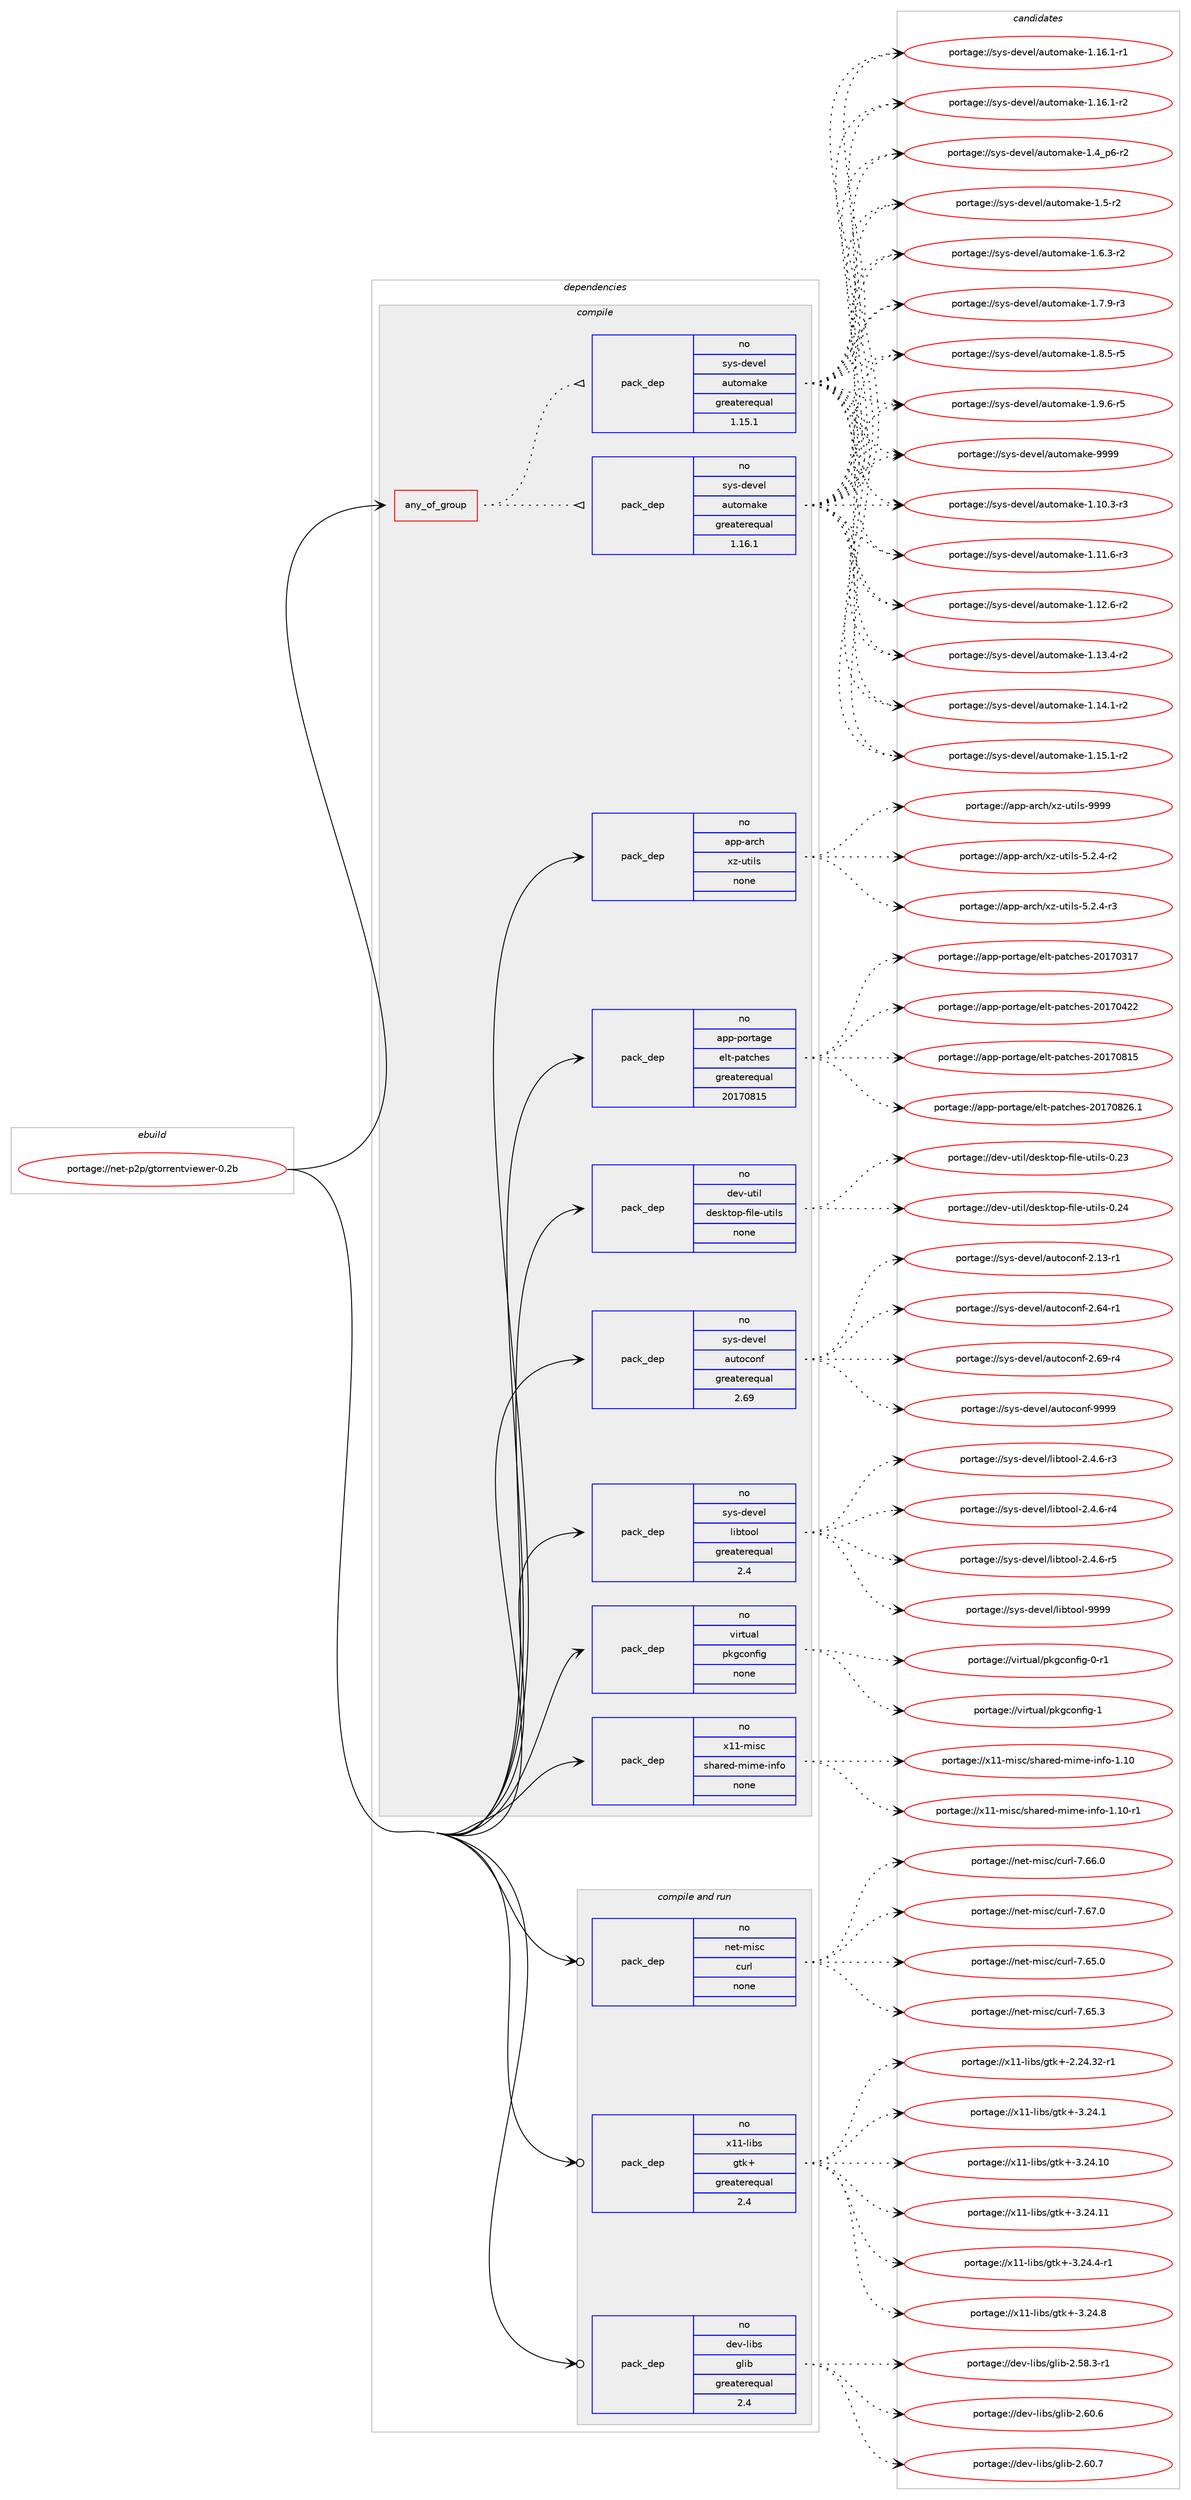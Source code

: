 digraph prolog {

# *************
# Graph options
# *************

newrank=true;
concentrate=true;
compound=true;
graph [rankdir=LR,fontname=Helvetica,fontsize=10,ranksep=1.5];#, ranksep=2.5, nodesep=0.2];
edge  [arrowhead=vee];
node  [fontname=Helvetica,fontsize=10];

# **********
# The ebuild
# **********

subgraph cluster_leftcol {
color=gray;
rank=same;
label=<<i>ebuild</i>>;
id [label="portage://net-p2p/gtorrentviewer-0.2b", color=red, width=4, href="../net-p2p/gtorrentviewer-0.2b.svg"];
}

# ****************
# The dependencies
# ****************

subgraph cluster_midcol {
color=gray;
label=<<i>dependencies</i>>;
subgraph cluster_compile {
fillcolor="#eeeeee";
style=filled;
label=<<i>compile</i>>;
subgraph any6113 {
dependency373173 [label=<<TABLE BORDER="0" CELLBORDER="1" CELLSPACING="0" CELLPADDING="4"><TR><TD CELLPADDING="10">any_of_group</TD></TR></TABLE>>, shape=none, color=red];subgraph pack273617 {
dependency373174 [label=<<TABLE BORDER="0" CELLBORDER="1" CELLSPACING="0" CELLPADDING="4" WIDTH="220"><TR><TD ROWSPAN="6" CELLPADDING="30">pack_dep</TD></TR><TR><TD WIDTH="110">no</TD></TR><TR><TD>sys-devel</TD></TR><TR><TD>automake</TD></TR><TR><TD>greaterequal</TD></TR><TR><TD>1.16.1</TD></TR></TABLE>>, shape=none, color=blue];
}
dependency373173:e -> dependency373174:w [weight=20,style="dotted",arrowhead="oinv"];
subgraph pack273618 {
dependency373175 [label=<<TABLE BORDER="0" CELLBORDER="1" CELLSPACING="0" CELLPADDING="4" WIDTH="220"><TR><TD ROWSPAN="6" CELLPADDING="30">pack_dep</TD></TR><TR><TD WIDTH="110">no</TD></TR><TR><TD>sys-devel</TD></TR><TR><TD>automake</TD></TR><TR><TD>greaterequal</TD></TR><TR><TD>1.15.1</TD></TR></TABLE>>, shape=none, color=blue];
}
dependency373173:e -> dependency373175:w [weight=20,style="dotted",arrowhead="oinv"];
}
id:e -> dependency373173:w [weight=20,style="solid",arrowhead="vee"];
subgraph pack273619 {
dependency373176 [label=<<TABLE BORDER="0" CELLBORDER="1" CELLSPACING="0" CELLPADDING="4" WIDTH="220"><TR><TD ROWSPAN="6" CELLPADDING="30">pack_dep</TD></TR><TR><TD WIDTH="110">no</TD></TR><TR><TD>app-arch</TD></TR><TR><TD>xz-utils</TD></TR><TR><TD>none</TD></TR><TR><TD></TD></TR></TABLE>>, shape=none, color=blue];
}
id:e -> dependency373176:w [weight=20,style="solid",arrowhead="vee"];
subgraph pack273620 {
dependency373177 [label=<<TABLE BORDER="0" CELLBORDER="1" CELLSPACING="0" CELLPADDING="4" WIDTH="220"><TR><TD ROWSPAN="6" CELLPADDING="30">pack_dep</TD></TR><TR><TD WIDTH="110">no</TD></TR><TR><TD>app-portage</TD></TR><TR><TD>elt-patches</TD></TR><TR><TD>greaterequal</TD></TR><TR><TD>20170815</TD></TR></TABLE>>, shape=none, color=blue];
}
id:e -> dependency373177:w [weight=20,style="solid",arrowhead="vee"];
subgraph pack273621 {
dependency373178 [label=<<TABLE BORDER="0" CELLBORDER="1" CELLSPACING="0" CELLPADDING="4" WIDTH="220"><TR><TD ROWSPAN="6" CELLPADDING="30">pack_dep</TD></TR><TR><TD WIDTH="110">no</TD></TR><TR><TD>dev-util</TD></TR><TR><TD>desktop-file-utils</TD></TR><TR><TD>none</TD></TR><TR><TD></TD></TR></TABLE>>, shape=none, color=blue];
}
id:e -> dependency373178:w [weight=20,style="solid",arrowhead="vee"];
subgraph pack273622 {
dependency373179 [label=<<TABLE BORDER="0" CELLBORDER="1" CELLSPACING="0" CELLPADDING="4" WIDTH="220"><TR><TD ROWSPAN="6" CELLPADDING="30">pack_dep</TD></TR><TR><TD WIDTH="110">no</TD></TR><TR><TD>sys-devel</TD></TR><TR><TD>autoconf</TD></TR><TR><TD>greaterequal</TD></TR><TR><TD>2.69</TD></TR></TABLE>>, shape=none, color=blue];
}
id:e -> dependency373179:w [weight=20,style="solid",arrowhead="vee"];
subgraph pack273623 {
dependency373180 [label=<<TABLE BORDER="0" CELLBORDER="1" CELLSPACING="0" CELLPADDING="4" WIDTH="220"><TR><TD ROWSPAN="6" CELLPADDING="30">pack_dep</TD></TR><TR><TD WIDTH="110">no</TD></TR><TR><TD>sys-devel</TD></TR><TR><TD>libtool</TD></TR><TR><TD>greaterequal</TD></TR><TR><TD>2.4</TD></TR></TABLE>>, shape=none, color=blue];
}
id:e -> dependency373180:w [weight=20,style="solid",arrowhead="vee"];
subgraph pack273624 {
dependency373181 [label=<<TABLE BORDER="0" CELLBORDER="1" CELLSPACING="0" CELLPADDING="4" WIDTH="220"><TR><TD ROWSPAN="6" CELLPADDING="30">pack_dep</TD></TR><TR><TD WIDTH="110">no</TD></TR><TR><TD>virtual</TD></TR><TR><TD>pkgconfig</TD></TR><TR><TD>none</TD></TR><TR><TD></TD></TR></TABLE>>, shape=none, color=blue];
}
id:e -> dependency373181:w [weight=20,style="solid",arrowhead="vee"];
subgraph pack273625 {
dependency373182 [label=<<TABLE BORDER="0" CELLBORDER="1" CELLSPACING="0" CELLPADDING="4" WIDTH="220"><TR><TD ROWSPAN="6" CELLPADDING="30">pack_dep</TD></TR><TR><TD WIDTH="110">no</TD></TR><TR><TD>x11-misc</TD></TR><TR><TD>shared-mime-info</TD></TR><TR><TD>none</TD></TR><TR><TD></TD></TR></TABLE>>, shape=none, color=blue];
}
id:e -> dependency373182:w [weight=20,style="solid",arrowhead="vee"];
}
subgraph cluster_compileandrun {
fillcolor="#eeeeee";
style=filled;
label=<<i>compile and run</i>>;
subgraph pack273626 {
dependency373183 [label=<<TABLE BORDER="0" CELLBORDER="1" CELLSPACING="0" CELLPADDING="4" WIDTH="220"><TR><TD ROWSPAN="6" CELLPADDING="30">pack_dep</TD></TR><TR><TD WIDTH="110">no</TD></TR><TR><TD>dev-libs</TD></TR><TR><TD>glib</TD></TR><TR><TD>greaterequal</TD></TR><TR><TD>2.4</TD></TR></TABLE>>, shape=none, color=blue];
}
id:e -> dependency373183:w [weight=20,style="solid",arrowhead="odotvee"];
subgraph pack273627 {
dependency373184 [label=<<TABLE BORDER="0" CELLBORDER="1" CELLSPACING="0" CELLPADDING="4" WIDTH="220"><TR><TD ROWSPAN="6" CELLPADDING="30">pack_dep</TD></TR><TR><TD WIDTH="110">no</TD></TR><TR><TD>net-misc</TD></TR><TR><TD>curl</TD></TR><TR><TD>none</TD></TR><TR><TD></TD></TR></TABLE>>, shape=none, color=blue];
}
id:e -> dependency373184:w [weight=20,style="solid",arrowhead="odotvee"];
subgraph pack273628 {
dependency373185 [label=<<TABLE BORDER="0" CELLBORDER="1" CELLSPACING="0" CELLPADDING="4" WIDTH="220"><TR><TD ROWSPAN="6" CELLPADDING="30">pack_dep</TD></TR><TR><TD WIDTH="110">no</TD></TR><TR><TD>x11-libs</TD></TR><TR><TD>gtk+</TD></TR><TR><TD>greaterequal</TD></TR><TR><TD>2.4</TD></TR></TABLE>>, shape=none, color=blue];
}
id:e -> dependency373185:w [weight=20,style="solid",arrowhead="odotvee"];
}
subgraph cluster_run {
fillcolor="#eeeeee";
style=filled;
label=<<i>run</i>>;
}
}

# **************
# The candidates
# **************

subgraph cluster_choices {
rank=same;
color=gray;
label=<<i>candidates</i>>;

subgraph choice273617 {
color=black;
nodesep=1;
choiceportage11512111545100101118101108479711711611110997107101454946494846514511451 [label="portage://sys-devel/automake-1.10.3-r3", color=red, width=4,href="../sys-devel/automake-1.10.3-r3.svg"];
choiceportage11512111545100101118101108479711711611110997107101454946494946544511451 [label="portage://sys-devel/automake-1.11.6-r3", color=red, width=4,href="../sys-devel/automake-1.11.6-r3.svg"];
choiceportage11512111545100101118101108479711711611110997107101454946495046544511450 [label="portage://sys-devel/automake-1.12.6-r2", color=red, width=4,href="../sys-devel/automake-1.12.6-r2.svg"];
choiceportage11512111545100101118101108479711711611110997107101454946495146524511450 [label="portage://sys-devel/automake-1.13.4-r2", color=red, width=4,href="../sys-devel/automake-1.13.4-r2.svg"];
choiceportage11512111545100101118101108479711711611110997107101454946495246494511450 [label="portage://sys-devel/automake-1.14.1-r2", color=red, width=4,href="../sys-devel/automake-1.14.1-r2.svg"];
choiceportage11512111545100101118101108479711711611110997107101454946495346494511450 [label="portage://sys-devel/automake-1.15.1-r2", color=red, width=4,href="../sys-devel/automake-1.15.1-r2.svg"];
choiceportage11512111545100101118101108479711711611110997107101454946495446494511449 [label="portage://sys-devel/automake-1.16.1-r1", color=red, width=4,href="../sys-devel/automake-1.16.1-r1.svg"];
choiceportage11512111545100101118101108479711711611110997107101454946495446494511450 [label="portage://sys-devel/automake-1.16.1-r2", color=red, width=4,href="../sys-devel/automake-1.16.1-r2.svg"];
choiceportage115121115451001011181011084797117116111109971071014549465295112544511450 [label="portage://sys-devel/automake-1.4_p6-r2", color=red, width=4,href="../sys-devel/automake-1.4_p6-r2.svg"];
choiceportage11512111545100101118101108479711711611110997107101454946534511450 [label="portage://sys-devel/automake-1.5-r2", color=red, width=4,href="../sys-devel/automake-1.5-r2.svg"];
choiceportage115121115451001011181011084797117116111109971071014549465446514511450 [label="portage://sys-devel/automake-1.6.3-r2", color=red, width=4,href="../sys-devel/automake-1.6.3-r2.svg"];
choiceportage115121115451001011181011084797117116111109971071014549465546574511451 [label="portage://sys-devel/automake-1.7.9-r3", color=red, width=4,href="../sys-devel/automake-1.7.9-r3.svg"];
choiceportage115121115451001011181011084797117116111109971071014549465646534511453 [label="portage://sys-devel/automake-1.8.5-r5", color=red, width=4,href="../sys-devel/automake-1.8.5-r5.svg"];
choiceportage115121115451001011181011084797117116111109971071014549465746544511453 [label="portage://sys-devel/automake-1.9.6-r5", color=red, width=4,href="../sys-devel/automake-1.9.6-r5.svg"];
choiceportage115121115451001011181011084797117116111109971071014557575757 [label="portage://sys-devel/automake-9999", color=red, width=4,href="../sys-devel/automake-9999.svg"];
dependency373174:e -> choiceportage11512111545100101118101108479711711611110997107101454946494846514511451:w [style=dotted,weight="100"];
dependency373174:e -> choiceportage11512111545100101118101108479711711611110997107101454946494946544511451:w [style=dotted,weight="100"];
dependency373174:e -> choiceportage11512111545100101118101108479711711611110997107101454946495046544511450:w [style=dotted,weight="100"];
dependency373174:e -> choiceportage11512111545100101118101108479711711611110997107101454946495146524511450:w [style=dotted,weight="100"];
dependency373174:e -> choiceportage11512111545100101118101108479711711611110997107101454946495246494511450:w [style=dotted,weight="100"];
dependency373174:e -> choiceportage11512111545100101118101108479711711611110997107101454946495346494511450:w [style=dotted,weight="100"];
dependency373174:e -> choiceportage11512111545100101118101108479711711611110997107101454946495446494511449:w [style=dotted,weight="100"];
dependency373174:e -> choiceportage11512111545100101118101108479711711611110997107101454946495446494511450:w [style=dotted,weight="100"];
dependency373174:e -> choiceportage115121115451001011181011084797117116111109971071014549465295112544511450:w [style=dotted,weight="100"];
dependency373174:e -> choiceportage11512111545100101118101108479711711611110997107101454946534511450:w [style=dotted,weight="100"];
dependency373174:e -> choiceportage115121115451001011181011084797117116111109971071014549465446514511450:w [style=dotted,weight="100"];
dependency373174:e -> choiceportage115121115451001011181011084797117116111109971071014549465546574511451:w [style=dotted,weight="100"];
dependency373174:e -> choiceportage115121115451001011181011084797117116111109971071014549465646534511453:w [style=dotted,weight="100"];
dependency373174:e -> choiceportage115121115451001011181011084797117116111109971071014549465746544511453:w [style=dotted,weight="100"];
dependency373174:e -> choiceportage115121115451001011181011084797117116111109971071014557575757:w [style=dotted,weight="100"];
}
subgraph choice273618 {
color=black;
nodesep=1;
choiceportage11512111545100101118101108479711711611110997107101454946494846514511451 [label="portage://sys-devel/automake-1.10.3-r3", color=red, width=4,href="../sys-devel/automake-1.10.3-r3.svg"];
choiceportage11512111545100101118101108479711711611110997107101454946494946544511451 [label="portage://sys-devel/automake-1.11.6-r3", color=red, width=4,href="../sys-devel/automake-1.11.6-r3.svg"];
choiceportage11512111545100101118101108479711711611110997107101454946495046544511450 [label="portage://sys-devel/automake-1.12.6-r2", color=red, width=4,href="../sys-devel/automake-1.12.6-r2.svg"];
choiceportage11512111545100101118101108479711711611110997107101454946495146524511450 [label="portage://sys-devel/automake-1.13.4-r2", color=red, width=4,href="../sys-devel/automake-1.13.4-r2.svg"];
choiceportage11512111545100101118101108479711711611110997107101454946495246494511450 [label="portage://sys-devel/automake-1.14.1-r2", color=red, width=4,href="../sys-devel/automake-1.14.1-r2.svg"];
choiceportage11512111545100101118101108479711711611110997107101454946495346494511450 [label="portage://sys-devel/automake-1.15.1-r2", color=red, width=4,href="../sys-devel/automake-1.15.1-r2.svg"];
choiceportage11512111545100101118101108479711711611110997107101454946495446494511449 [label="portage://sys-devel/automake-1.16.1-r1", color=red, width=4,href="../sys-devel/automake-1.16.1-r1.svg"];
choiceportage11512111545100101118101108479711711611110997107101454946495446494511450 [label="portage://sys-devel/automake-1.16.1-r2", color=red, width=4,href="../sys-devel/automake-1.16.1-r2.svg"];
choiceportage115121115451001011181011084797117116111109971071014549465295112544511450 [label="portage://sys-devel/automake-1.4_p6-r2", color=red, width=4,href="../sys-devel/automake-1.4_p6-r2.svg"];
choiceportage11512111545100101118101108479711711611110997107101454946534511450 [label="portage://sys-devel/automake-1.5-r2", color=red, width=4,href="../sys-devel/automake-1.5-r2.svg"];
choiceportage115121115451001011181011084797117116111109971071014549465446514511450 [label="portage://sys-devel/automake-1.6.3-r2", color=red, width=4,href="../sys-devel/automake-1.6.3-r2.svg"];
choiceportage115121115451001011181011084797117116111109971071014549465546574511451 [label="portage://sys-devel/automake-1.7.9-r3", color=red, width=4,href="../sys-devel/automake-1.7.9-r3.svg"];
choiceportage115121115451001011181011084797117116111109971071014549465646534511453 [label="portage://sys-devel/automake-1.8.5-r5", color=red, width=4,href="../sys-devel/automake-1.8.5-r5.svg"];
choiceportage115121115451001011181011084797117116111109971071014549465746544511453 [label="portage://sys-devel/automake-1.9.6-r5", color=red, width=4,href="../sys-devel/automake-1.9.6-r5.svg"];
choiceportage115121115451001011181011084797117116111109971071014557575757 [label="portage://sys-devel/automake-9999", color=red, width=4,href="../sys-devel/automake-9999.svg"];
dependency373175:e -> choiceportage11512111545100101118101108479711711611110997107101454946494846514511451:w [style=dotted,weight="100"];
dependency373175:e -> choiceportage11512111545100101118101108479711711611110997107101454946494946544511451:w [style=dotted,weight="100"];
dependency373175:e -> choiceportage11512111545100101118101108479711711611110997107101454946495046544511450:w [style=dotted,weight="100"];
dependency373175:e -> choiceportage11512111545100101118101108479711711611110997107101454946495146524511450:w [style=dotted,weight="100"];
dependency373175:e -> choiceportage11512111545100101118101108479711711611110997107101454946495246494511450:w [style=dotted,weight="100"];
dependency373175:e -> choiceportage11512111545100101118101108479711711611110997107101454946495346494511450:w [style=dotted,weight="100"];
dependency373175:e -> choiceportage11512111545100101118101108479711711611110997107101454946495446494511449:w [style=dotted,weight="100"];
dependency373175:e -> choiceportage11512111545100101118101108479711711611110997107101454946495446494511450:w [style=dotted,weight="100"];
dependency373175:e -> choiceportage115121115451001011181011084797117116111109971071014549465295112544511450:w [style=dotted,weight="100"];
dependency373175:e -> choiceportage11512111545100101118101108479711711611110997107101454946534511450:w [style=dotted,weight="100"];
dependency373175:e -> choiceportage115121115451001011181011084797117116111109971071014549465446514511450:w [style=dotted,weight="100"];
dependency373175:e -> choiceportage115121115451001011181011084797117116111109971071014549465546574511451:w [style=dotted,weight="100"];
dependency373175:e -> choiceportage115121115451001011181011084797117116111109971071014549465646534511453:w [style=dotted,weight="100"];
dependency373175:e -> choiceportage115121115451001011181011084797117116111109971071014549465746544511453:w [style=dotted,weight="100"];
dependency373175:e -> choiceportage115121115451001011181011084797117116111109971071014557575757:w [style=dotted,weight="100"];
}
subgraph choice273619 {
color=black;
nodesep=1;
choiceportage9711211245971149910447120122451171161051081154553465046524511450 [label="portage://app-arch/xz-utils-5.2.4-r2", color=red, width=4,href="../app-arch/xz-utils-5.2.4-r2.svg"];
choiceportage9711211245971149910447120122451171161051081154553465046524511451 [label="portage://app-arch/xz-utils-5.2.4-r3", color=red, width=4,href="../app-arch/xz-utils-5.2.4-r3.svg"];
choiceportage9711211245971149910447120122451171161051081154557575757 [label="portage://app-arch/xz-utils-9999", color=red, width=4,href="../app-arch/xz-utils-9999.svg"];
dependency373176:e -> choiceportage9711211245971149910447120122451171161051081154553465046524511450:w [style=dotted,weight="100"];
dependency373176:e -> choiceportage9711211245971149910447120122451171161051081154553465046524511451:w [style=dotted,weight="100"];
dependency373176:e -> choiceportage9711211245971149910447120122451171161051081154557575757:w [style=dotted,weight="100"];
}
subgraph choice273620 {
color=black;
nodesep=1;
choiceportage97112112451121111141169710310147101108116451129711699104101115455048495548514955 [label="portage://app-portage/elt-patches-20170317", color=red, width=4,href="../app-portage/elt-patches-20170317.svg"];
choiceportage97112112451121111141169710310147101108116451129711699104101115455048495548525050 [label="portage://app-portage/elt-patches-20170422", color=red, width=4,href="../app-portage/elt-patches-20170422.svg"];
choiceportage97112112451121111141169710310147101108116451129711699104101115455048495548564953 [label="portage://app-portage/elt-patches-20170815", color=red, width=4,href="../app-portage/elt-patches-20170815.svg"];
choiceportage971121124511211111411697103101471011081164511297116991041011154550484955485650544649 [label="portage://app-portage/elt-patches-20170826.1", color=red, width=4,href="../app-portage/elt-patches-20170826.1.svg"];
dependency373177:e -> choiceportage97112112451121111141169710310147101108116451129711699104101115455048495548514955:w [style=dotted,weight="100"];
dependency373177:e -> choiceportage97112112451121111141169710310147101108116451129711699104101115455048495548525050:w [style=dotted,weight="100"];
dependency373177:e -> choiceportage97112112451121111141169710310147101108116451129711699104101115455048495548564953:w [style=dotted,weight="100"];
dependency373177:e -> choiceportage971121124511211111411697103101471011081164511297116991041011154550484955485650544649:w [style=dotted,weight="100"];
}
subgraph choice273621 {
color=black;
nodesep=1;
choiceportage100101118451171161051084710010111510711611111245102105108101451171161051081154548465051 [label="portage://dev-util/desktop-file-utils-0.23", color=red, width=4,href="../dev-util/desktop-file-utils-0.23.svg"];
choiceportage100101118451171161051084710010111510711611111245102105108101451171161051081154548465052 [label="portage://dev-util/desktop-file-utils-0.24", color=red, width=4,href="../dev-util/desktop-file-utils-0.24.svg"];
dependency373178:e -> choiceportage100101118451171161051084710010111510711611111245102105108101451171161051081154548465051:w [style=dotted,weight="100"];
dependency373178:e -> choiceportage100101118451171161051084710010111510711611111245102105108101451171161051081154548465052:w [style=dotted,weight="100"];
}
subgraph choice273622 {
color=black;
nodesep=1;
choiceportage1151211154510010111810110847971171161119911111010245504649514511449 [label="portage://sys-devel/autoconf-2.13-r1", color=red, width=4,href="../sys-devel/autoconf-2.13-r1.svg"];
choiceportage1151211154510010111810110847971171161119911111010245504654524511449 [label="portage://sys-devel/autoconf-2.64-r1", color=red, width=4,href="../sys-devel/autoconf-2.64-r1.svg"];
choiceportage1151211154510010111810110847971171161119911111010245504654574511452 [label="portage://sys-devel/autoconf-2.69-r4", color=red, width=4,href="../sys-devel/autoconf-2.69-r4.svg"];
choiceportage115121115451001011181011084797117116111991111101024557575757 [label="portage://sys-devel/autoconf-9999", color=red, width=4,href="../sys-devel/autoconf-9999.svg"];
dependency373179:e -> choiceportage1151211154510010111810110847971171161119911111010245504649514511449:w [style=dotted,weight="100"];
dependency373179:e -> choiceportage1151211154510010111810110847971171161119911111010245504654524511449:w [style=dotted,weight="100"];
dependency373179:e -> choiceportage1151211154510010111810110847971171161119911111010245504654574511452:w [style=dotted,weight="100"];
dependency373179:e -> choiceportage115121115451001011181011084797117116111991111101024557575757:w [style=dotted,weight="100"];
}
subgraph choice273623 {
color=black;
nodesep=1;
choiceportage1151211154510010111810110847108105981161111111084550465246544511451 [label="portage://sys-devel/libtool-2.4.6-r3", color=red, width=4,href="../sys-devel/libtool-2.4.6-r3.svg"];
choiceportage1151211154510010111810110847108105981161111111084550465246544511452 [label="portage://sys-devel/libtool-2.4.6-r4", color=red, width=4,href="../sys-devel/libtool-2.4.6-r4.svg"];
choiceportage1151211154510010111810110847108105981161111111084550465246544511453 [label="portage://sys-devel/libtool-2.4.6-r5", color=red, width=4,href="../sys-devel/libtool-2.4.6-r5.svg"];
choiceportage1151211154510010111810110847108105981161111111084557575757 [label="portage://sys-devel/libtool-9999", color=red, width=4,href="../sys-devel/libtool-9999.svg"];
dependency373180:e -> choiceportage1151211154510010111810110847108105981161111111084550465246544511451:w [style=dotted,weight="100"];
dependency373180:e -> choiceportage1151211154510010111810110847108105981161111111084550465246544511452:w [style=dotted,weight="100"];
dependency373180:e -> choiceportage1151211154510010111810110847108105981161111111084550465246544511453:w [style=dotted,weight="100"];
dependency373180:e -> choiceportage1151211154510010111810110847108105981161111111084557575757:w [style=dotted,weight="100"];
}
subgraph choice273624 {
color=black;
nodesep=1;
choiceportage11810511411611797108471121071039911111010210510345484511449 [label="portage://virtual/pkgconfig-0-r1", color=red, width=4,href="../virtual/pkgconfig-0-r1.svg"];
choiceportage1181051141161179710847112107103991111101021051034549 [label="portage://virtual/pkgconfig-1", color=red, width=4,href="../virtual/pkgconfig-1.svg"];
dependency373181:e -> choiceportage11810511411611797108471121071039911111010210510345484511449:w [style=dotted,weight="100"];
dependency373181:e -> choiceportage1181051141161179710847112107103991111101021051034549:w [style=dotted,weight="100"];
}
subgraph choice273625 {
color=black;
nodesep=1;
choiceportage12049494510910511599471151049711410110045109105109101451051101021114549464948 [label="portage://x11-misc/shared-mime-info-1.10", color=red, width=4,href="../x11-misc/shared-mime-info-1.10.svg"];
choiceportage120494945109105115994711510497114101100451091051091014510511010211145494649484511449 [label="portage://x11-misc/shared-mime-info-1.10-r1", color=red, width=4,href="../x11-misc/shared-mime-info-1.10-r1.svg"];
dependency373182:e -> choiceportage12049494510910511599471151049711410110045109105109101451051101021114549464948:w [style=dotted,weight="100"];
dependency373182:e -> choiceportage120494945109105115994711510497114101100451091051091014510511010211145494649484511449:w [style=dotted,weight="100"];
}
subgraph choice273626 {
color=black;
nodesep=1;
choiceportage10010111845108105981154710310810598455046535646514511449 [label="portage://dev-libs/glib-2.58.3-r1", color=red, width=4,href="../dev-libs/glib-2.58.3-r1.svg"];
choiceportage1001011184510810598115471031081059845504654484654 [label="portage://dev-libs/glib-2.60.6", color=red, width=4,href="../dev-libs/glib-2.60.6.svg"];
choiceportage1001011184510810598115471031081059845504654484655 [label="portage://dev-libs/glib-2.60.7", color=red, width=4,href="../dev-libs/glib-2.60.7.svg"];
dependency373183:e -> choiceportage10010111845108105981154710310810598455046535646514511449:w [style=dotted,weight="100"];
dependency373183:e -> choiceportage1001011184510810598115471031081059845504654484654:w [style=dotted,weight="100"];
dependency373183:e -> choiceportage1001011184510810598115471031081059845504654484655:w [style=dotted,weight="100"];
}
subgraph choice273627 {
color=black;
nodesep=1;
choiceportage1101011164510910511599479911711410845554654534648 [label="portage://net-misc/curl-7.65.0", color=red, width=4,href="../net-misc/curl-7.65.0.svg"];
choiceportage1101011164510910511599479911711410845554654534651 [label="portage://net-misc/curl-7.65.3", color=red, width=4,href="../net-misc/curl-7.65.3.svg"];
choiceportage1101011164510910511599479911711410845554654544648 [label="portage://net-misc/curl-7.66.0", color=red, width=4,href="../net-misc/curl-7.66.0.svg"];
choiceportage1101011164510910511599479911711410845554654554648 [label="portage://net-misc/curl-7.67.0", color=red, width=4,href="../net-misc/curl-7.67.0.svg"];
dependency373184:e -> choiceportage1101011164510910511599479911711410845554654534648:w [style=dotted,weight="100"];
dependency373184:e -> choiceportage1101011164510910511599479911711410845554654534651:w [style=dotted,weight="100"];
dependency373184:e -> choiceportage1101011164510910511599479911711410845554654544648:w [style=dotted,weight="100"];
dependency373184:e -> choiceportage1101011164510910511599479911711410845554654554648:w [style=dotted,weight="100"];
}
subgraph choice273628 {
color=black;
nodesep=1;
choiceportage12049494510810598115471031161074345504650524651504511449 [label="portage://x11-libs/gtk+-2.24.32-r1", color=red, width=4,href="../x11-libs/gtk+-2.24.32-r1.svg"];
choiceportage12049494510810598115471031161074345514650524649 [label="portage://x11-libs/gtk+-3.24.1", color=red, width=4,href="../x11-libs/gtk+-3.24.1.svg"];
choiceportage1204949451081059811547103116107434551465052464948 [label="portage://x11-libs/gtk+-3.24.10", color=red, width=4,href="../x11-libs/gtk+-3.24.10.svg"];
choiceportage1204949451081059811547103116107434551465052464949 [label="portage://x11-libs/gtk+-3.24.11", color=red, width=4,href="../x11-libs/gtk+-3.24.11.svg"];
choiceportage120494945108105981154710311610743455146505246524511449 [label="portage://x11-libs/gtk+-3.24.4-r1", color=red, width=4,href="../x11-libs/gtk+-3.24.4-r1.svg"];
choiceportage12049494510810598115471031161074345514650524656 [label="portage://x11-libs/gtk+-3.24.8", color=red, width=4,href="../x11-libs/gtk+-3.24.8.svg"];
dependency373185:e -> choiceportage12049494510810598115471031161074345504650524651504511449:w [style=dotted,weight="100"];
dependency373185:e -> choiceportage12049494510810598115471031161074345514650524649:w [style=dotted,weight="100"];
dependency373185:e -> choiceportage1204949451081059811547103116107434551465052464948:w [style=dotted,weight="100"];
dependency373185:e -> choiceportage1204949451081059811547103116107434551465052464949:w [style=dotted,weight="100"];
dependency373185:e -> choiceportage120494945108105981154710311610743455146505246524511449:w [style=dotted,weight="100"];
dependency373185:e -> choiceportage12049494510810598115471031161074345514650524656:w [style=dotted,weight="100"];
}
}

}

